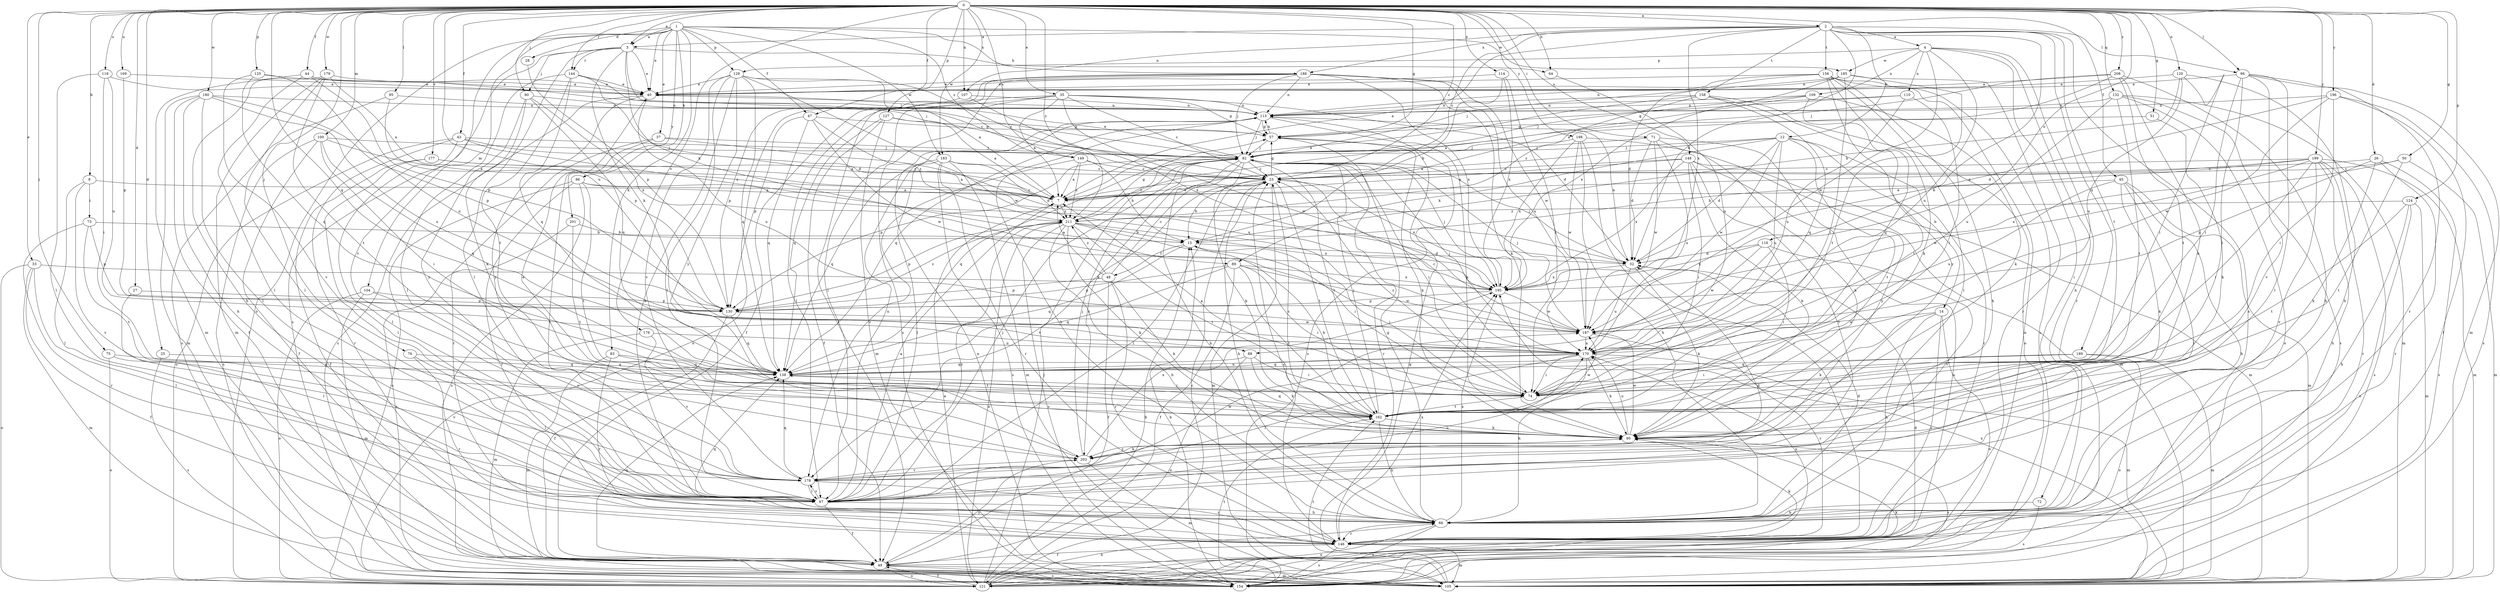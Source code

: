 strict digraph  {
0;
1;
2;
3;
4;
7;
8;
12;
14;
15;
23;
25;
26;
27;
28;
32;
33;
35;
37;
40;
43;
44;
45;
47;
48;
49;
50;
51;
57;
64;
66;
71;
72;
73;
74;
75;
76;
80;
82;
83;
86;
88;
89;
90;
95;
96;
97;
100;
104;
105;
107;
109;
110;
113;
114;
116;
118;
120;
121;
124;
125;
127;
129;
130;
132;
138;
144;
146;
148;
149;
154;
156;
158;
162;
169;
170;
176;
177;
178;
179;
180;
183;
185;
187;
188;
189;
195;
196;
198;
199;
201;
203;
208;
211;
0 -> 2  [label=a];
0 -> 3  [label=a];
0 -> 8  [label=b];
0 -> 23  [label=c];
0 -> 25  [label=d];
0 -> 26  [label=d];
0 -> 27  [label=d];
0 -> 33  [label=e];
0 -> 35  [label=e];
0 -> 43  [label=f];
0 -> 44  [label=f];
0 -> 45  [label=f];
0 -> 47  [label=f];
0 -> 50  [label=g];
0 -> 51  [label=g];
0 -> 57  [label=g];
0 -> 64  [label=h];
0 -> 71  [label=i];
0 -> 75  [label=j];
0 -> 76  [label=j];
0 -> 80  [label=j];
0 -> 95  [label=l];
0 -> 96  [label=l];
0 -> 100  [label=m];
0 -> 107  [label=n];
0 -> 114  [label=o];
0 -> 116  [label=o];
0 -> 118  [label=o];
0 -> 120  [label=o];
0 -> 124  [label=p];
0 -> 125  [label=p];
0 -> 127  [label=p];
0 -> 132  [label=q];
0 -> 138  [label=q];
0 -> 144  [label=r];
0 -> 148  [label=s];
0 -> 149  [label=s];
0 -> 169  [label=u];
0 -> 170  [label=u];
0 -> 176  [label=v];
0 -> 177  [label=v];
0 -> 179  [label=w];
0 -> 180  [label=w];
0 -> 183  [label=w];
0 -> 196  [label=y];
0 -> 198  [label=y];
0 -> 199  [label=y];
0 -> 208  [label=z];
0 -> 211  [label=z];
1 -> 3  [label=a];
1 -> 28  [label=d];
1 -> 37  [label=e];
1 -> 40  [label=e];
1 -> 47  [label=f];
1 -> 83  [label=k];
1 -> 86  [label=k];
1 -> 104  [label=m];
1 -> 121  [label=o];
1 -> 129  [label=p];
1 -> 149  [label=s];
1 -> 178  [label=v];
1 -> 183  [label=w];
1 -> 185  [label=w];
1 -> 188  [label=x];
1 -> 201  [label=y];
2 -> 3  [label=a];
2 -> 4  [label=a];
2 -> 7  [label=a];
2 -> 12  [label=b];
2 -> 23  [label=c];
2 -> 32  [label=d];
2 -> 88  [label=k];
2 -> 96  [label=l];
2 -> 107  [label=n];
2 -> 154  [label=s];
2 -> 156  [label=t];
2 -> 158  [label=t];
2 -> 162  [label=t];
2 -> 188  [label=x];
2 -> 189  [label=x];
2 -> 195  [label=x];
3 -> 40  [label=e];
3 -> 64  [label=h];
3 -> 80  [label=j];
3 -> 82  [label=j];
3 -> 88  [label=k];
3 -> 89  [label=k];
3 -> 97  [label=l];
3 -> 144  [label=r];
3 -> 154  [label=s];
4 -> 66  [label=h];
4 -> 72  [label=i];
4 -> 109  [label=n];
4 -> 110  [label=n];
4 -> 129  [label=p];
4 -> 146  [label=r];
4 -> 170  [label=u];
4 -> 185  [label=w];
4 -> 187  [label=w];
7 -> 211  [label=z];
8 -> 7  [label=a];
8 -> 73  [label=i];
8 -> 97  [label=l];
8 -> 178  [label=v];
12 -> 7  [label=a];
12 -> 14  [label=b];
12 -> 32  [label=d];
12 -> 82  [label=j];
12 -> 89  [label=k];
12 -> 146  [label=r];
12 -> 162  [label=t];
12 -> 170  [label=u];
12 -> 187  [label=w];
14 -> 66  [label=h];
14 -> 90  [label=k];
14 -> 121  [label=o];
14 -> 146  [label=r];
14 -> 187  [label=w];
15 -> 32  [label=d];
15 -> 48  [label=f];
15 -> 74  [label=i];
15 -> 138  [label=q];
23 -> 7  [label=a];
23 -> 15  [label=b];
23 -> 57  [label=g];
23 -> 66  [label=h];
23 -> 97  [label=l];
23 -> 105  [label=m];
23 -> 162  [label=t];
23 -> 178  [label=v];
23 -> 195  [label=x];
25 -> 138  [label=q];
25 -> 154  [label=s];
26 -> 23  [label=c];
26 -> 90  [label=k];
26 -> 130  [label=p];
26 -> 146  [label=r];
26 -> 154  [label=s];
27 -> 97  [label=l];
27 -> 130  [label=p];
28 -> 130  [label=p];
32 -> 82  [label=j];
32 -> 90  [label=k];
32 -> 113  [label=n];
32 -> 170  [label=u];
32 -> 195  [label=x];
33 -> 49  [label=f];
33 -> 97  [label=l];
33 -> 105  [label=m];
33 -> 121  [label=o];
33 -> 195  [label=x];
35 -> 7  [label=a];
35 -> 23  [label=c];
35 -> 32  [label=d];
35 -> 49  [label=f];
35 -> 57  [label=g];
35 -> 97  [label=l];
35 -> 113  [label=n];
35 -> 121  [label=o];
35 -> 187  [label=w];
37 -> 32  [label=d];
37 -> 82  [label=j];
37 -> 97  [label=l];
37 -> 146  [label=r];
40 -> 113  [label=n];
40 -> 154  [label=s];
40 -> 170  [label=u];
40 -> 203  [label=y];
43 -> 7  [label=a];
43 -> 82  [label=j];
43 -> 97  [label=l];
43 -> 121  [label=o];
43 -> 146  [label=r];
43 -> 211  [label=z];
44 -> 40  [label=e];
44 -> 82  [label=j];
44 -> 97  [label=l];
44 -> 105  [label=m];
44 -> 130  [label=p];
45 -> 7  [label=a];
45 -> 66  [label=h];
45 -> 90  [label=k];
45 -> 97  [label=l];
45 -> 105  [label=m];
45 -> 170  [label=u];
47 -> 57  [label=g];
47 -> 130  [label=p];
47 -> 138  [label=q];
47 -> 187  [label=w];
47 -> 211  [label=z];
48 -> 7  [label=a];
48 -> 23  [label=c];
48 -> 49  [label=f];
48 -> 90  [label=k];
48 -> 130  [label=p];
48 -> 146  [label=r];
48 -> 211  [label=z];
49 -> 105  [label=m];
49 -> 121  [label=o];
49 -> 138  [label=q];
49 -> 154  [label=s];
49 -> 203  [label=y];
50 -> 23  [label=c];
50 -> 105  [label=m];
50 -> 162  [label=t];
50 -> 195  [label=x];
51 -> 57  [label=g];
51 -> 90  [label=k];
57 -> 82  [label=j];
57 -> 90  [label=k];
57 -> 113  [label=n];
64 -> 170  [label=u];
66 -> 32  [label=d];
66 -> 57  [label=g];
66 -> 121  [label=o];
66 -> 138  [label=q];
66 -> 146  [label=r];
66 -> 154  [label=s];
66 -> 195  [label=x];
71 -> 32  [label=d];
71 -> 82  [label=j];
71 -> 90  [label=k];
71 -> 170  [label=u];
71 -> 187  [label=w];
71 -> 203  [label=y];
72 -> 66  [label=h];
72 -> 154  [label=s];
73 -> 15  [label=b];
73 -> 130  [label=p];
73 -> 146  [label=r];
73 -> 162  [label=t];
74 -> 7  [label=a];
74 -> 23  [label=c];
74 -> 162  [label=t];
75 -> 121  [label=o];
75 -> 138  [label=q];
75 -> 178  [label=v];
76 -> 97  [label=l];
76 -> 138  [label=q];
76 -> 146  [label=r];
80 -> 90  [label=k];
80 -> 113  [label=n];
80 -> 138  [label=q];
80 -> 195  [label=x];
80 -> 203  [label=y];
82 -> 23  [label=c];
82 -> 40  [label=e];
82 -> 66  [label=h];
82 -> 74  [label=i];
82 -> 90  [label=k];
82 -> 130  [label=p];
82 -> 138  [label=q];
82 -> 146  [label=r];
82 -> 162  [label=t];
82 -> 203  [label=y];
82 -> 211  [label=z];
83 -> 105  [label=m];
83 -> 138  [label=q];
83 -> 146  [label=r];
83 -> 162  [label=t];
86 -> 7  [label=a];
86 -> 121  [label=o];
86 -> 146  [label=r];
86 -> 154  [label=s];
86 -> 162  [label=t];
86 -> 195  [label=x];
88 -> 74  [label=i];
88 -> 90  [label=k];
88 -> 121  [label=o];
88 -> 138  [label=q];
89 -> 49  [label=f];
89 -> 74  [label=i];
89 -> 130  [label=p];
89 -> 138  [label=q];
89 -> 162  [label=t];
89 -> 187  [label=w];
89 -> 195  [label=x];
90 -> 23  [label=c];
90 -> 154  [label=s];
90 -> 170  [label=u];
90 -> 187  [label=w];
90 -> 203  [label=y];
95 -> 113  [label=n];
95 -> 130  [label=p];
95 -> 154  [label=s];
96 -> 40  [label=e];
96 -> 74  [label=i];
96 -> 97  [label=l];
96 -> 105  [label=m];
96 -> 146  [label=r];
96 -> 162  [label=t];
96 -> 178  [label=v];
97 -> 7  [label=a];
97 -> 32  [label=d];
97 -> 49  [label=f];
97 -> 66  [label=h];
97 -> 82  [label=j];
97 -> 113  [label=n];
97 -> 170  [label=u];
97 -> 178  [label=v];
97 -> 211  [label=z];
100 -> 7  [label=a];
100 -> 49  [label=f];
100 -> 74  [label=i];
100 -> 82  [label=j];
100 -> 138  [label=q];
100 -> 154  [label=s];
104 -> 105  [label=m];
104 -> 121  [label=o];
104 -> 130  [label=p];
104 -> 178  [label=v];
105 -> 57  [label=g];
105 -> 162  [label=t];
105 -> 195  [label=x];
107 -> 113  [label=n];
107 -> 130  [label=p];
107 -> 195  [label=x];
109 -> 7  [label=a];
109 -> 82  [label=j];
109 -> 90  [label=k];
109 -> 113  [label=n];
109 -> 138  [label=q];
110 -> 57  [label=g];
110 -> 74  [label=i];
110 -> 113  [label=n];
110 -> 170  [label=u];
113 -> 57  [label=g];
113 -> 66  [label=h];
113 -> 82  [label=j];
113 -> 90  [label=k];
113 -> 138  [label=q];
113 -> 154  [label=s];
114 -> 15  [label=b];
114 -> 40  [label=e];
114 -> 74  [label=i];
114 -> 195  [label=x];
116 -> 32  [label=d];
116 -> 74  [label=i];
116 -> 178  [label=v];
116 -> 187  [label=w];
116 -> 195  [label=x];
118 -> 40  [label=e];
118 -> 74  [label=i];
118 -> 97  [label=l];
118 -> 170  [label=u];
120 -> 15  [label=b];
120 -> 40  [label=e];
120 -> 66  [label=h];
120 -> 74  [label=i];
120 -> 170  [label=u];
121 -> 7  [label=a];
121 -> 15  [label=b];
121 -> 23  [label=c];
121 -> 32  [label=d];
121 -> 49  [label=f];
121 -> 66  [label=h];
121 -> 82  [label=j];
124 -> 66  [label=h];
124 -> 105  [label=m];
124 -> 121  [label=o];
124 -> 162  [label=t];
124 -> 211  [label=z];
125 -> 40  [label=e];
125 -> 138  [label=q];
125 -> 170  [label=u];
125 -> 178  [label=v];
127 -> 7  [label=a];
127 -> 49  [label=f];
127 -> 57  [label=g];
127 -> 105  [label=m];
127 -> 138  [label=q];
129 -> 7  [label=a];
129 -> 23  [label=c];
129 -> 40  [label=e];
129 -> 66  [label=h];
129 -> 97  [label=l];
129 -> 138  [label=q];
129 -> 178  [label=v];
129 -> 187  [label=w];
129 -> 203  [label=y];
130 -> 49  [label=f];
130 -> 138  [label=q];
130 -> 187  [label=w];
130 -> 211  [label=z];
132 -> 105  [label=m];
132 -> 113  [label=n];
132 -> 121  [label=o];
132 -> 154  [label=s];
132 -> 162  [label=t];
132 -> 170  [label=u];
138 -> 74  [label=i];
138 -> 170  [label=u];
144 -> 23  [label=c];
144 -> 32  [label=d];
144 -> 40  [label=e];
144 -> 97  [label=l];
144 -> 138  [label=q];
144 -> 162  [label=t];
146 -> 23  [label=c];
146 -> 49  [label=f];
146 -> 90  [label=k];
146 -> 105  [label=m];
146 -> 154  [label=s];
146 -> 170  [label=u];
146 -> 195  [label=x];
148 -> 7  [label=a];
148 -> 23  [label=c];
148 -> 74  [label=i];
148 -> 90  [label=k];
148 -> 105  [label=m];
148 -> 121  [label=o];
148 -> 178  [label=v];
148 -> 195  [label=x];
149 -> 7  [label=a];
149 -> 15  [label=b];
149 -> 23  [label=c];
149 -> 178  [label=v];
149 -> 211  [label=z];
154 -> 15  [label=b];
154 -> 90  [label=k];
154 -> 113  [label=n];
154 -> 162  [label=t];
156 -> 32  [label=d];
156 -> 40  [label=e];
156 -> 66  [label=h];
156 -> 90  [label=k];
156 -> 97  [label=l];
156 -> 113  [label=n];
156 -> 121  [label=o];
156 -> 154  [label=s];
156 -> 203  [label=y];
158 -> 7  [label=a];
158 -> 113  [label=n];
158 -> 121  [label=o];
158 -> 138  [label=q];
158 -> 162  [label=t];
158 -> 211  [label=z];
162 -> 15  [label=b];
162 -> 66  [label=h];
162 -> 82  [label=j];
162 -> 90  [label=k];
162 -> 138  [label=q];
162 -> 187  [label=w];
169 -> 40  [label=e];
169 -> 130  [label=p];
170 -> 23  [label=c];
170 -> 66  [label=h];
170 -> 74  [label=i];
170 -> 82  [label=j];
170 -> 90  [label=k];
170 -> 97  [label=l];
170 -> 105  [label=m];
170 -> 138  [label=q];
176 -> 105  [label=m];
176 -> 170  [label=u];
176 -> 178  [label=v];
177 -> 7  [label=a];
177 -> 23  [label=c];
177 -> 49  [label=f];
177 -> 97  [label=l];
178 -> 97  [label=l];
178 -> 138  [label=q];
178 -> 146  [label=r];
178 -> 187  [label=w];
179 -> 7  [label=a];
179 -> 40  [label=e];
179 -> 66  [label=h];
179 -> 97  [label=l];
179 -> 105  [label=m];
179 -> 162  [label=t];
180 -> 49  [label=f];
180 -> 66  [label=h];
180 -> 97  [label=l];
180 -> 105  [label=m];
180 -> 113  [label=n];
180 -> 130  [label=p];
180 -> 170  [label=u];
183 -> 23  [label=c];
183 -> 97  [label=l];
183 -> 105  [label=m];
183 -> 138  [label=q];
183 -> 146  [label=r];
183 -> 154  [label=s];
183 -> 211  [label=z];
185 -> 40  [label=e];
185 -> 74  [label=i];
185 -> 82  [label=j];
185 -> 146  [label=r];
185 -> 162  [label=t];
185 -> 195  [label=x];
187 -> 82  [label=j];
187 -> 146  [label=r];
187 -> 170  [label=u];
188 -> 40  [label=e];
188 -> 49  [label=f];
188 -> 82  [label=j];
188 -> 90  [label=k];
188 -> 97  [label=l];
188 -> 113  [label=n];
188 -> 154  [label=s];
188 -> 170  [label=u];
188 -> 187  [label=w];
188 -> 195  [label=x];
189 -> 74  [label=i];
189 -> 105  [label=m];
189 -> 121  [label=o];
189 -> 138  [label=q];
195 -> 82  [label=j];
195 -> 130  [label=p];
195 -> 187  [label=w];
196 -> 32  [label=d];
196 -> 49  [label=f];
196 -> 74  [label=i];
196 -> 113  [label=n];
196 -> 154  [label=s];
196 -> 187  [label=w];
198 -> 66  [label=h];
198 -> 82  [label=j];
198 -> 105  [label=m];
198 -> 146  [label=r];
198 -> 187  [label=w];
198 -> 195  [label=x];
199 -> 7  [label=a];
199 -> 15  [label=b];
199 -> 23  [label=c];
199 -> 66  [label=h];
199 -> 74  [label=i];
199 -> 105  [label=m];
199 -> 146  [label=r];
199 -> 154  [label=s];
199 -> 178  [label=v];
199 -> 187  [label=w];
201 -> 15  [label=b];
201 -> 154  [label=s];
201 -> 162  [label=t];
203 -> 40  [label=e];
203 -> 82  [label=j];
203 -> 90  [label=k];
203 -> 105  [label=m];
203 -> 178  [label=v];
203 -> 195  [label=x];
208 -> 7  [label=a];
208 -> 40  [label=e];
208 -> 66  [label=h];
208 -> 82  [label=j];
208 -> 90  [label=k];
208 -> 162  [label=t];
211 -> 15  [label=b];
211 -> 57  [label=g];
211 -> 66  [label=h];
211 -> 74  [label=i];
211 -> 90  [label=k];
211 -> 121  [label=o];
211 -> 130  [label=p];
211 -> 154  [label=s];
211 -> 162  [label=t];
211 -> 195  [label=x];
}
